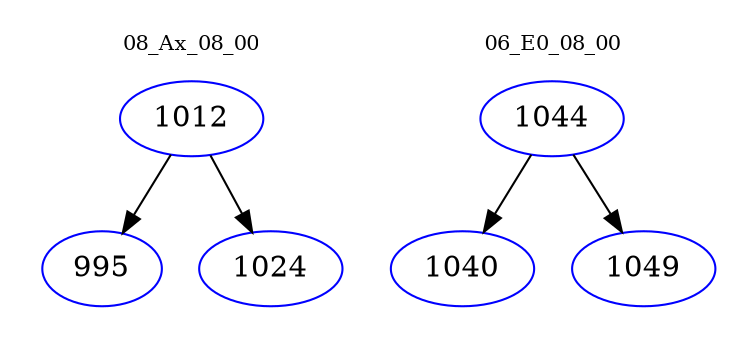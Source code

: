 digraph{
subgraph cluster_0 {
color = white
label = "08_Ax_08_00";
fontsize=10;
T0_1012 [label="1012", color="blue"]
T0_1012 -> T0_995 [color="black"]
T0_995 [label="995", color="blue"]
T0_1012 -> T0_1024 [color="black"]
T0_1024 [label="1024", color="blue"]
}
subgraph cluster_1 {
color = white
label = "06_E0_08_00";
fontsize=10;
T1_1044 [label="1044", color="blue"]
T1_1044 -> T1_1040 [color="black"]
T1_1040 [label="1040", color="blue"]
T1_1044 -> T1_1049 [color="black"]
T1_1049 [label="1049", color="blue"]
}
}
